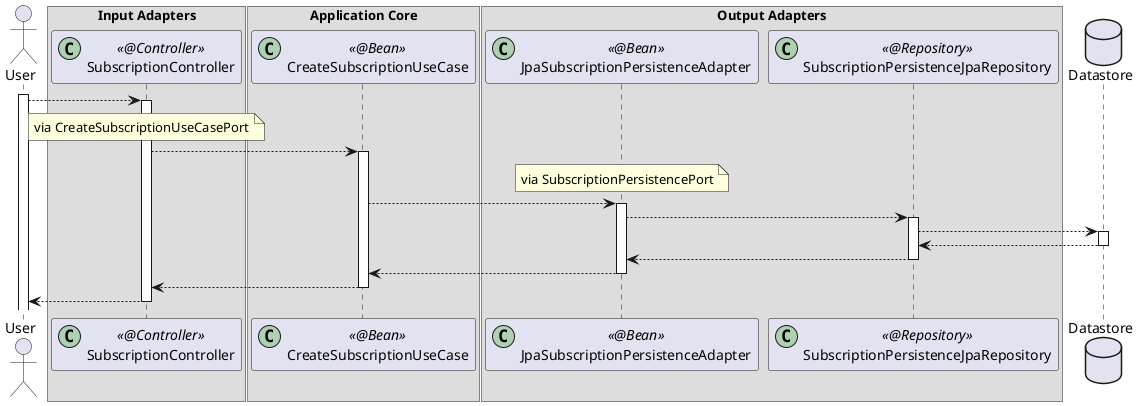 @startuml

actor User 
box Input Adapters
participant SubscriptionController << (C,#ADD1B2) @Controller >>
end box
box Application Core
participant CreateSubscriptionUseCase << (C,#ADD1B2) @Bean >>
end box
box Output Adapters
participant JpaSubscriptionPersistenceAdapter << (C,#ADD1B2) @Bean >>
participant SubscriptionPersistenceJpaRepository << (C,#ADD1B2) @Repository >>
end box
database Datastore

activate User

User --> SubscriptionController
activate SubscriptionController

note over SubscriptionController: via CreateSubscriptionUseCasePort

SubscriptionController --> CreateSubscriptionUseCase
activate CreateSubscriptionUseCase

note over JpaSubscriptionPersistenceAdapter: via SubscriptionPersistencePort

CreateSubscriptionUseCase --> JpaSubscriptionPersistenceAdapter
activate JpaSubscriptionPersistenceAdapter

JpaSubscriptionPersistenceAdapter --> SubscriptionPersistenceJpaRepository
activate SubscriptionPersistenceJpaRepository

SubscriptionPersistenceJpaRepository --> Datastore
activate Datastore

Datastore --> SubscriptionPersistenceJpaRepository
deactivate Datastore

SubscriptionPersistenceJpaRepository --> JpaSubscriptionPersistenceAdapter
deactivate SubscriptionPersistenceJpaRepository

JpaSubscriptionPersistenceAdapter --> CreateSubscriptionUseCase
deactivate JpaSubscriptionPersistenceAdapter

CreateSubscriptionUseCase --> SubscriptionController
deactivate CreateSubscriptionUseCase

SubscriptionController --> User
deactivate SubscriptionController

@enduml